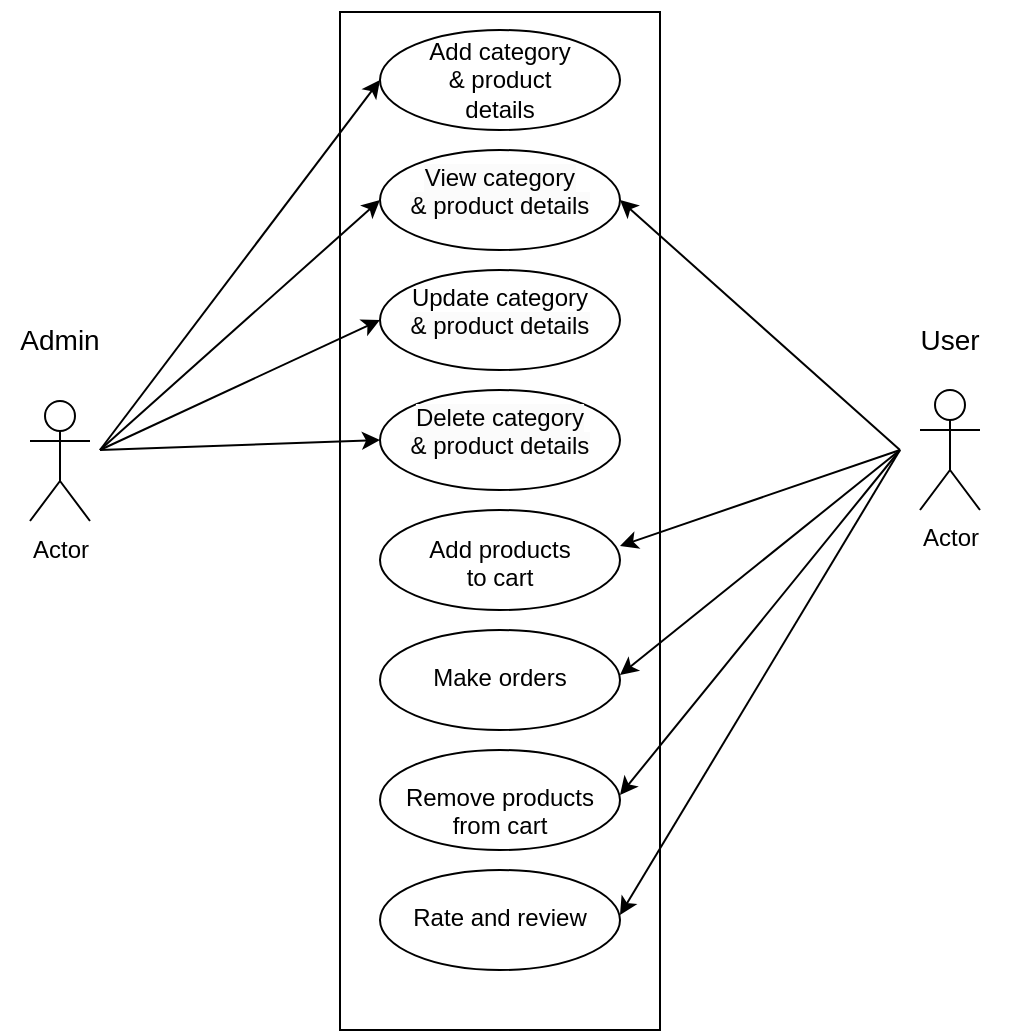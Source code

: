 <mxfile version="21.2.8" type="device">
  <diagram name="Page-1" id="J2ga7-AfMU-03VrjH4Nw">
    <mxGraphModel dx="780" dy="504" grid="1" gridSize="10" guides="1" tooltips="1" connect="1" arrows="1" fold="1" page="1" pageScale="1" pageWidth="850" pageHeight="1100" math="0" shadow="0">
      <root>
        <mxCell id="0" />
        <mxCell id="1" parent="0" />
        <mxCell id="fpkU6dMlnlghhV7CmyMH-1" value="" style="rounded=0;whiteSpace=wrap;html=1;" vertex="1" parent="1">
          <mxGeometry x="320" y="41" width="160" height="509" as="geometry" />
        </mxCell>
        <mxCell id="fpkU6dMlnlghhV7CmyMH-2" value="" style="ellipse;whiteSpace=wrap;html=1;align=left;" vertex="1" parent="1">
          <mxGeometry x="340" y="50" width="120" height="50" as="geometry" />
        </mxCell>
        <mxCell id="fpkU6dMlnlghhV7CmyMH-3" value="" style="ellipse;whiteSpace=wrap;html=1;" vertex="1" parent="1">
          <mxGeometry x="340" y="110" width="120" height="50" as="geometry" />
        </mxCell>
        <mxCell id="fpkU6dMlnlghhV7CmyMH-4" value="" style="ellipse;whiteSpace=wrap;html=1;" vertex="1" parent="1">
          <mxGeometry x="340" y="290" width="120" height="50" as="geometry" />
        </mxCell>
        <mxCell id="fpkU6dMlnlghhV7CmyMH-5" value="" style="ellipse;whiteSpace=wrap;html=1;" vertex="1" parent="1">
          <mxGeometry x="340" y="230" width="120" height="50" as="geometry" />
        </mxCell>
        <mxCell id="fpkU6dMlnlghhV7CmyMH-6" value="" style="ellipse;whiteSpace=wrap;html=1;" vertex="1" parent="1">
          <mxGeometry x="340" y="350" width="120" height="50" as="geometry" />
        </mxCell>
        <mxCell id="fpkU6dMlnlghhV7CmyMH-7" value="" style="ellipse;whiteSpace=wrap;html=1;" vertex="1" parent="1">
          <mxGeometry x="340" y="170" width="120" height="50" as="geometry" />
        </mxCell>
        <mxCell id="fpkU6dMlnlghhV7CmyMH-8" value="" style="ellipse;whiteSpace=wrap;html=1;" vertex="1" parent="1">
          <mxGeometry x="340" y="410" width="120" height="50" as="geometry" />
        </mxCell>
        <mxCell id="fpkU6dMlnlghhV7CmyMH-13" value="&lt;font style=&quot;font-size: 14px;&quot;&gt;User&lt;/font&gt;" style="text;strokeColor=none;align=center;fillColor=none;html=1;verticalAlign=middle;whiteSpace=wrap;rounded=0;" vertex="1" parent="1">
          <mxGeometry x="595" y="190" width="60" height="30" as="geometry" />
        </mxCell>
        <mxCell id="fpkU6dMlnlghhV7CmyMH-14" value="&lt;font style=&quot;font-size: 14px;&quot;&gt;Admin&lt;/font&gt;" style="text;strokeColor=none;align=center;fillColor=none;html=1;verticalAlign=middle;whiteSpace=wrap;rounded=0;" vertex="1" parent="1">
          <mxGeometry x="150" y="190" width="60" height="30" as="geometry" />
        </mxCell>
        <mxCell id="fpkU6dMlnlghhV7CmyMH-16" value="" style="ellipse;whiteSpace=wrap;html=1;" vertex="1" parent="1">
          <mxGeometry x="340" y="470" width="120" height="50" as="geometry" />
        </mxCell>
        <mxCell id="fpkU6dMlnlghhV7CmyMH-20" value="Actor" style="shape=umlActor;verticalLabelPosition=bottom;verticalAlign=top;html=1;outlineConnect=0;" vertex="1" parent="1">
          <mxGeometry x="165" y="235.5" width="30" height="60" as="geometry" />
        </mxCell>
        <mxCell id="fpkU6dMlnlghhV7CmyMH-21" value="Actor" style="shape=umlActor;verticalLabelPosition=bottom;verticalAlign=top;html=1;outlineConnect=0;" vertex="1" parent="1">
          <mxGeometry x="610" y="230" width="30" height="60" as="geometry" />
        </mxCell>
        <mxCell id="fpkU6dMlnlghhV7CmyMH-22" value="Add category &lt;br&gt;&amp;amp; product details" style="text;strokeColor=none;align=center;fillColor=none;html=1;verticalAlign=middle;whiteSpace=wrap;rounded=0;" vertex="1" parent="1">
          <mxGeometry x="360" y="35" width="80" height="80" as="geometry" />
        </mxCell>
        <mxCell id="fpkU6dMlnlghhV7CmyMH-24" value="&lt;span style=&quot;color: rgb(0, 0, 0); font-family: Helvetica; font-size: 12px; font-style: normal; font-variant-ligatures: normal; font-variant-caps: normal; font-weight: 400; letter-spacing: normal; orphans: 2; text-indent: 0px; text-transform: none; widows: 2; word-spacing: 0px; -webkit-text-stroke-width: 0px; background-color: rgb(251, 251, 251); text-decoration-thickness: initial; text-decoration-style: initial; text-decoration-color: initial; float: none; display: inline !important;&quot;&gt;View category&lt;/span&gt;&lt;br style=&quot;border-color: var(--border-color); color: rgb(0, 0, 0); font-family: Helvetica; font-size: 12px; font-style: normal; font-variant-ligatures: normal; font-variant-caps: normal; font-weight: 400; letter-spacing: normal; orphans: 2; text-indent: 0px; text-transform: none; widows: 2; word-spacing: 0px; -webkit-text-stroke-width: 0px; background-color: rgb(251, 251, 251); text-decoration-thickness: initial; text-decoration-style: initial; text-decoration-color: initial;&quot;&gt;&lt;span style=&quot;color: rgb(0, 0, 0); font-family: Helvetica; font-size: 12px; font-style: normal; font-variant-ligatures: normal; font-variant-caps: normal; font-weight: 400; letter-spacing: normal; orphans: 2; text-indent: 0px; text-transform: none; widows: 2; word-spacing: 0px; -webkit-text-stroke-width: 0px; background-color: rgb(251, 251, 251); text-decoration-thickness: initial; text-decoration-style: initial; text-decoration-color: initial; float: none; display: inline !important;&quot;&gt;&amp;amp; product details&lt;/span&gt;" style="text;whiteSpace=wrap;html=1;align=center;" vertex="1" parent="1">
          <mxGeometry x="340" y="110" width="120" height="50" as="geometry" />
        </mxCell>
        <mxCell id="fpkU6dMlnlghhV7CmyMH-25" value="&lt;div style=&quot;&quot;&gt;Update category&lt;/div&gt;&lt;span style=&quot;color: rgb(0, 0, 0); font-family: Helvetica; font-size: 12px; font-style: normal; font-variant-ligatures: normal; font-variant-caps: normal; font-weight: 400; letter-spacing: normal; orphans: 2; text-indent: 0px; text-transform: none; widows: 2; word-spacing: 0px; -webkit-text-stroke-width: 0px; background-color: rgb(251, 251, 251); text-decoration-thickness: initial; text-decoration-style: initial; text-decoration-color: initial; float: none; display: inline !important;&quot;&gt;&amp;amp; product details&lt;/span&gt;" style="text;whiteSpace=wrap;html=1;align=center;" vertex="1" parent="1">
          <mxGeometry x="340" y="170" width="120" height="50" as="geometry" />
        </mxCell>
        <mxCell id="fpkU6dMlnlghhV7CmyMH-26" value="&lt;span style=&quot;color: rgb(0, 0, 0); font-family: Helvetica; font-size: 12px; font-style: normal; font-variant-ligatures: normal; font-variant-caps: normal; font-weight: 400; letter-spacing: normal; orphans: 2; text-indent: 0px; text-transform: none; widows: 2; word-spacing: 0px; -webkit-text-stroke-width: 0px; background-color: rgb(251, 251, 251); text-decoration-thickness: initial; text-decoration-style: initial; text-decoration-color: initial; float: none; display: inline !important;&quot;&gt;Delete category&lt;/span&gt;&lt;br style=&quot;border-color: var(--border-color); color: rgb(0, 0, 0); font-family: Helvetica; font-size: 12px; font-style: normal; font-variant-ligatures: normal; font-variant-caps: normal; font-weight: 400; letter-spacing: normal; orphans: 2; text-indent: 0px; text-transform: none; widows: 2; word-spacing: 0px; -webkit-text-stroke-width: 0px; background-color: rgb(251, 251, 251); text-decoration-thickness: initial; text-decoration-style: initial; text-decoration-color: initial;&quot;&gt;&lt;span style=&quot;color: rgb(0, 0, 0); font-family: Helvetica; font-size: 12px; font-style: normal; font-variant-ligatures: normal; font-variant-caps: normal; font-weight: 400; letter-spacing: normal; orphans: 2; text-indent: 0px; text-transform: none; widows: 2; word-spacing: 0px; -webkit-text-stroke-width: 0px; background-color: rgb(251, 251, 251); text-decoration-thickness: initial; text-decoration-style: initial; text-decoration-color: initial; float: none; display: inline !important;&quot;&gt;&amp;amp; product details&lt;/span&gt;" style="text;whiteSpace=wrap;html=1;align=center;" vertex="1" parent="1">
          <mxGeometry x="340" y="230" width="120" height="50" as="geometry" />
        </mxCell>
        <mxCell id="fpkU6dMlnlghhV7CmyMH-30" value="&lt;div style=&quot;&quot;&gt;Add products&lt;/div&gt;&lt;div style=&quot;&quot;&gt;to cart&lt;/div&gt;" style="text;whiteSpace=wrap;html=1;align=center;" vertex="1" parent="1">
          <mxGeometry x="340" y="295.5" width="120" height="50" as="geometry" />
        </mxCell>
        <mxCell id="fpkU6dMlnlghhV7CmyMH-31" value="&lt;div style=&quot;&quot;&gt;&lt;span style=&quot;background-color: initial;&quot;&gt;Make orders&lt;/span&gt;&lt;/div&gt;" style="text;whiteSpace=wrap;html=1;align=center;" vertex="1" parent="1">
          <mxGeometry x="340" y="360" width="120" height="50" as="geometry" />
        </mxCell>
        <mxCell id="fpkU6dMlnlghhV7CmyMH-32" value="&lt;div style=&quot;&quot;&gt;&lt;span style=&quot;background-color: initial;&quot;&gt;Remove products&lt;/span&gt;&lt;/div&gt;&lt;div style=&quot;&quot;&gt;from cart&lt;/div&gt;" style="text;whiteSpace=wrap;html=1;align=center;" vertex="1" parent="1">
          <mxGeometry x="340" y="420" width="120" height="50" as="geometry" />
        </mxCell>
        <mxCell id="fpkU6dMlnlghhV7CmyMH-33" value="&lt;div style=&quot;&quot;&gt;&lt;span style=&quot;background-color: initial;&quot;&gt;Rate and review&lt;/span&gt;&lt;/div&gt;" style="text;whiteSpace=wrap;html=1;align=center;" vertex="1" parent="1">
          <mxGeometry x="340" y="480" width="120" height="50" as="geometry" />
        </mxCell>
        <mxCell id="fpkU6dMlnlghhV7CmyMH-36" value="" style="endArrow=classic;html=1;rounded=0;entryX=0;entryY=0.5;entryDx=0;entryDy=0;" edge="1" parent="1" target="fpkU6dMlnlghhV7CmyMH-2">
          <mxGeometry width="50" height="50" relative="1" as="geometry">
            <mxPoint x="200" y="260" as="sourcePoint" />
            <mxPoint x="250" y="210" as="targetPoint" />
          </mxGeometry>
        </mxCell>
        <mxCell id="fpkU6dMlnlghhV7CmyMH-37" value="" style="endArrow=classic;html=1;rounded=0;entryX=0;entryY=0.5;entryDx=0;entryDy=0;" edge="1" parent="1" target="fpkU6dMlnlghhV7CmyMH-24">
          <mxGeometry width="50" height="50" relative="1" as="geometry">
            <mxPoint x="200" y="260" as="sourcePoint" />
            <mxPoint x="354" y="96" as="targetPoint" />
          </mxGeometry>
        </mxCell>
        <mxCell id="fpkU6dMlnlghhV7CmyMH-38" value="" style="endArrow=classic;html=1;rounded=0;entryX=0;entryY=0.5;entryDx=0;entryDy=0;" edge="1" parent="1" target="fpkU6dMlnlghhV7CmyMH-25">
          <mxGeometry width="50" height="50" relative="1" as="geometry">
            <mxPoint x="200" y="260" as="sourcePoint" />
            <mxPoint x="364" y="106" as="targetPoint" />
          </mxGeometry>
        </mxCell>
        <mxCell id="fpkU6dMlnlghhV7CmyMH-39" value="" style="endArrow=classic;html=1;rounded=0;entryX=0;entryY=0.5;entryDx=0;entryDy=0;" edge="1" parent="1" target="fpkU6dMlnlghhV7CmyMH-26">
          <mxGeometry width="50" height="50" relative="1" as="geometry">
            <mxPoint x="200" y="260" as="sourcePoint" />
            <mxPoint x="374" y="116" as="targetPoint" />
          </mxGeometry>
        </mxCell>
        <mxCell id="fpkU6dMlnlghhV7CmyMH-40" value="" style="endArrow=classic;html=1;rounded=0;entryX=1;entryY=0.25;entryDx=0;entryDy=0;" edge="1" parent="1" target="fpkU6dMlnlghhV7CmyMH-30">
          <mxGeometry width="50" height="50" relative="1" as="geometry">
            <mxPoint x="600" y="260" as="sourcePoint" />
            <mxPoint x="384" y="126" as="targetPoint" />
          </mxGeometry>
        </mxCell>
        <mxCell id="fpkU6dMlnlghhV7CmyMH-41" value="" style="endArrow=classic;html=1;rounded=0;entryX=1;entryY=0.5;entryDx=0;entryDy=0;" edge="1" parent="1" target="fpkU6dMlnlghhV7CmyMH-24">
          <mxGeometry width="50" height="50" relative="1" as="geometry">
            <mxPoint x="600" y="260" as="sourcePoint" />
            <mxPoint x="394" y="136" as="targetPoint" />
          </mxGeometry>
        </mxCell>
        <mxCell id="fpkU6dMlnlghhV7CmyMH-42" value="" style="endArrow=classic;html=1;rounded=0;entryX=1;entryY=0.25;entryDx=0;entryDy=0;" edge="1" parent="1" target="fpkU6dMlnlghhV7CmyMH-32">
          <mxGeometry width="50" height="50" relative="1" as="geometry">
            <mxPoint x="600" y="260" as="sourcePoint" />
            <mxPoint x="404" y="146" as="targetPoint" />
          </mxGeometry>
        </mxCell>
        <mxCell id="fpkU6dMlnlghhV7CmyMH-43" value="" style="endArrow=classic;html=1;rounded=0;entryX=1;entryY=0.25;entryDx=0;entryDy=0;" edge="1" parent="1" target="fpkU6dMlnlghhV7CmyMH-31">
          <mxGeometry width="50" height="50" relative="1" as="geometry">
            <mxPoint x="600" y="260" as="sourcePoint" />
            <mxPoint x="414" y="156" as="targetPoint" />
          </mxGeometry>
        </mxCell>
        <mxCell id="fpkU6dMlnlghhV7CmyMH-44" value="" style="endArrow=classic;html=1;rounded=0;entryX=1;entryY=0.25;entryDx=0;entryDy=0;" edge="1" parent="1" target="fpkU6dMlnlghhV7CmyMH-33">
          <mxGeometry width="50" height="50" relative="1" as="geometry">
            <mxPoint x="600" y="260" as="sourcePoint" />
            <mxPoint x="424" y="166" as="targetPoint" />
          </mxGeometry>
        </mxCell>
      </root>
    </mxGraphModel>
  </diagram>
</mxfile>
